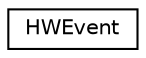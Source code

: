 digraph "Graphical Class Hierarchy"
{
 // INTERACTIVE_SVG=YES
  edge [fontname="Helvetica",fontsize="10",labelfontname="Helvetica",labelfontsize="10"];
  node [fontname="Helvetica",fontsize="10",shape=record];
  rankdir="LR";
  Node0 [label="HWEvent",height=0.2,width=0.4,color="black", fillcolor="white", style="filled",URL="$d1/d2c/class_h_w_event.html",tooltip="a Hardware Event "];
}

